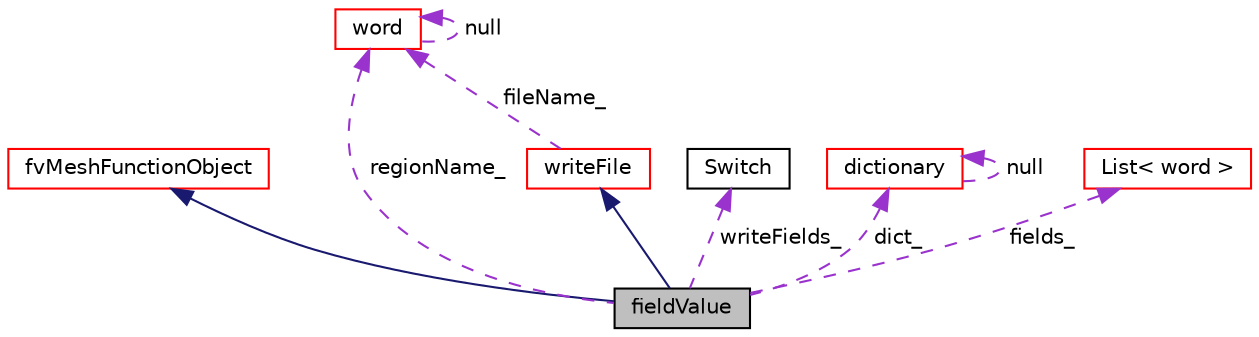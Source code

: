 digraph "fieldValue"
{
  bgcolor="transparent";
  edge [fontname="Helvetica",fontsize="10",labelfontname="Helvetica",labelfontsize="10"];
  node [fontname="Helvetica",fontsize="10",shape=record];
  Node1 [label="fieldValue",height=0.2,width=0.4,color="black", fillcolor="grey75", style="filled" fontcolor="black"];
  Node2 -> Node1 [dir="back",color="midnightblue",fontsize="10",style="solid",fontname="Helvetica"];
  Node2 [label="fvMeshFunctionObject",height=0.2,width=0.4,color="red",URL="$classFoam_1_1functionObjects_1_1fvMeshFunctionObject.html",tooltip="Specialization of Foam::functionObject for an Foam::fvMesh, providing a reference to the Foam::fvMesh..."];
  Node3 -> Node1 [dir="back",color="midnightblue",fontsize="10",style="solid",fontname="Helvetica"];
  Node3 [label="writeFile",height=0.2,width=0.4,color="red",URL="$classFoam_1_1functionObjects_1_1writeFile.html",tooltip="functionObject base class for writing single files "];
  Node4 -> Node3 [dir="back",color="darkorchid3",fontsize="10",style="dashed",label=" fileName_" ,fontname="Helvetica"];
  Node4 [label="word",height=0.2,width=0.4,color="red",URL="$classFoam_1_1word.html",tooltip="A class for handling words, derived from Foam::string. "];
  Node4 -> Node4 [dir="back",color="darkorchid3",fontsize="10",style="dashed",label=" null" ,fontname="Helvetica"];
  Node5 -> Node1 [dir="back",color="darkorchid3",fontsize="10",style="dashed",label=" writeFields_" ,fontname="Helvetica"];
  Node5 [label="Switch",height=0.2,width=0.4,color="black",URL="$classFoam_1_1Switch.html",tooltip="A simple wrapper around bool so that it can be read as a word: true/false, on/off, yes/no, y/n, t/f, or none. "];
  Node6 -> Node1 [dir="back",color="darkorchid3",fontsize="10",style="dashed",label=" dict_" ,fontname="Helvetica"];
  Node6 [label="dictionary",height=0.2,width=0.4,color="red",URL="$classFoam_1_1dictionary.html",tooltip="A list of keyword definitions, which are a keyword followed by a number of values (eg..."];
  Node6 -> Node6 [dir="back",color="darkorchid3",fontsize="10",style="dashed",label=" null" ,fontname="Helvetica"];
  Node7 -> Node1 [dir="back",color="darkorchid3",fontsize="10",style="dashed",label=" fields_" ,fontname="Helvetica"];
  Node7 [label="List\< word \>",height=0.2,width=0.4,color="red",URL="$classFoam_1_1List.html"];
  Node4 -> Node1 [dir="back",color="darkorchid3",fontsize="10",style="dashed",label=" regionName_" ,fontname="Helvetica"];
}
